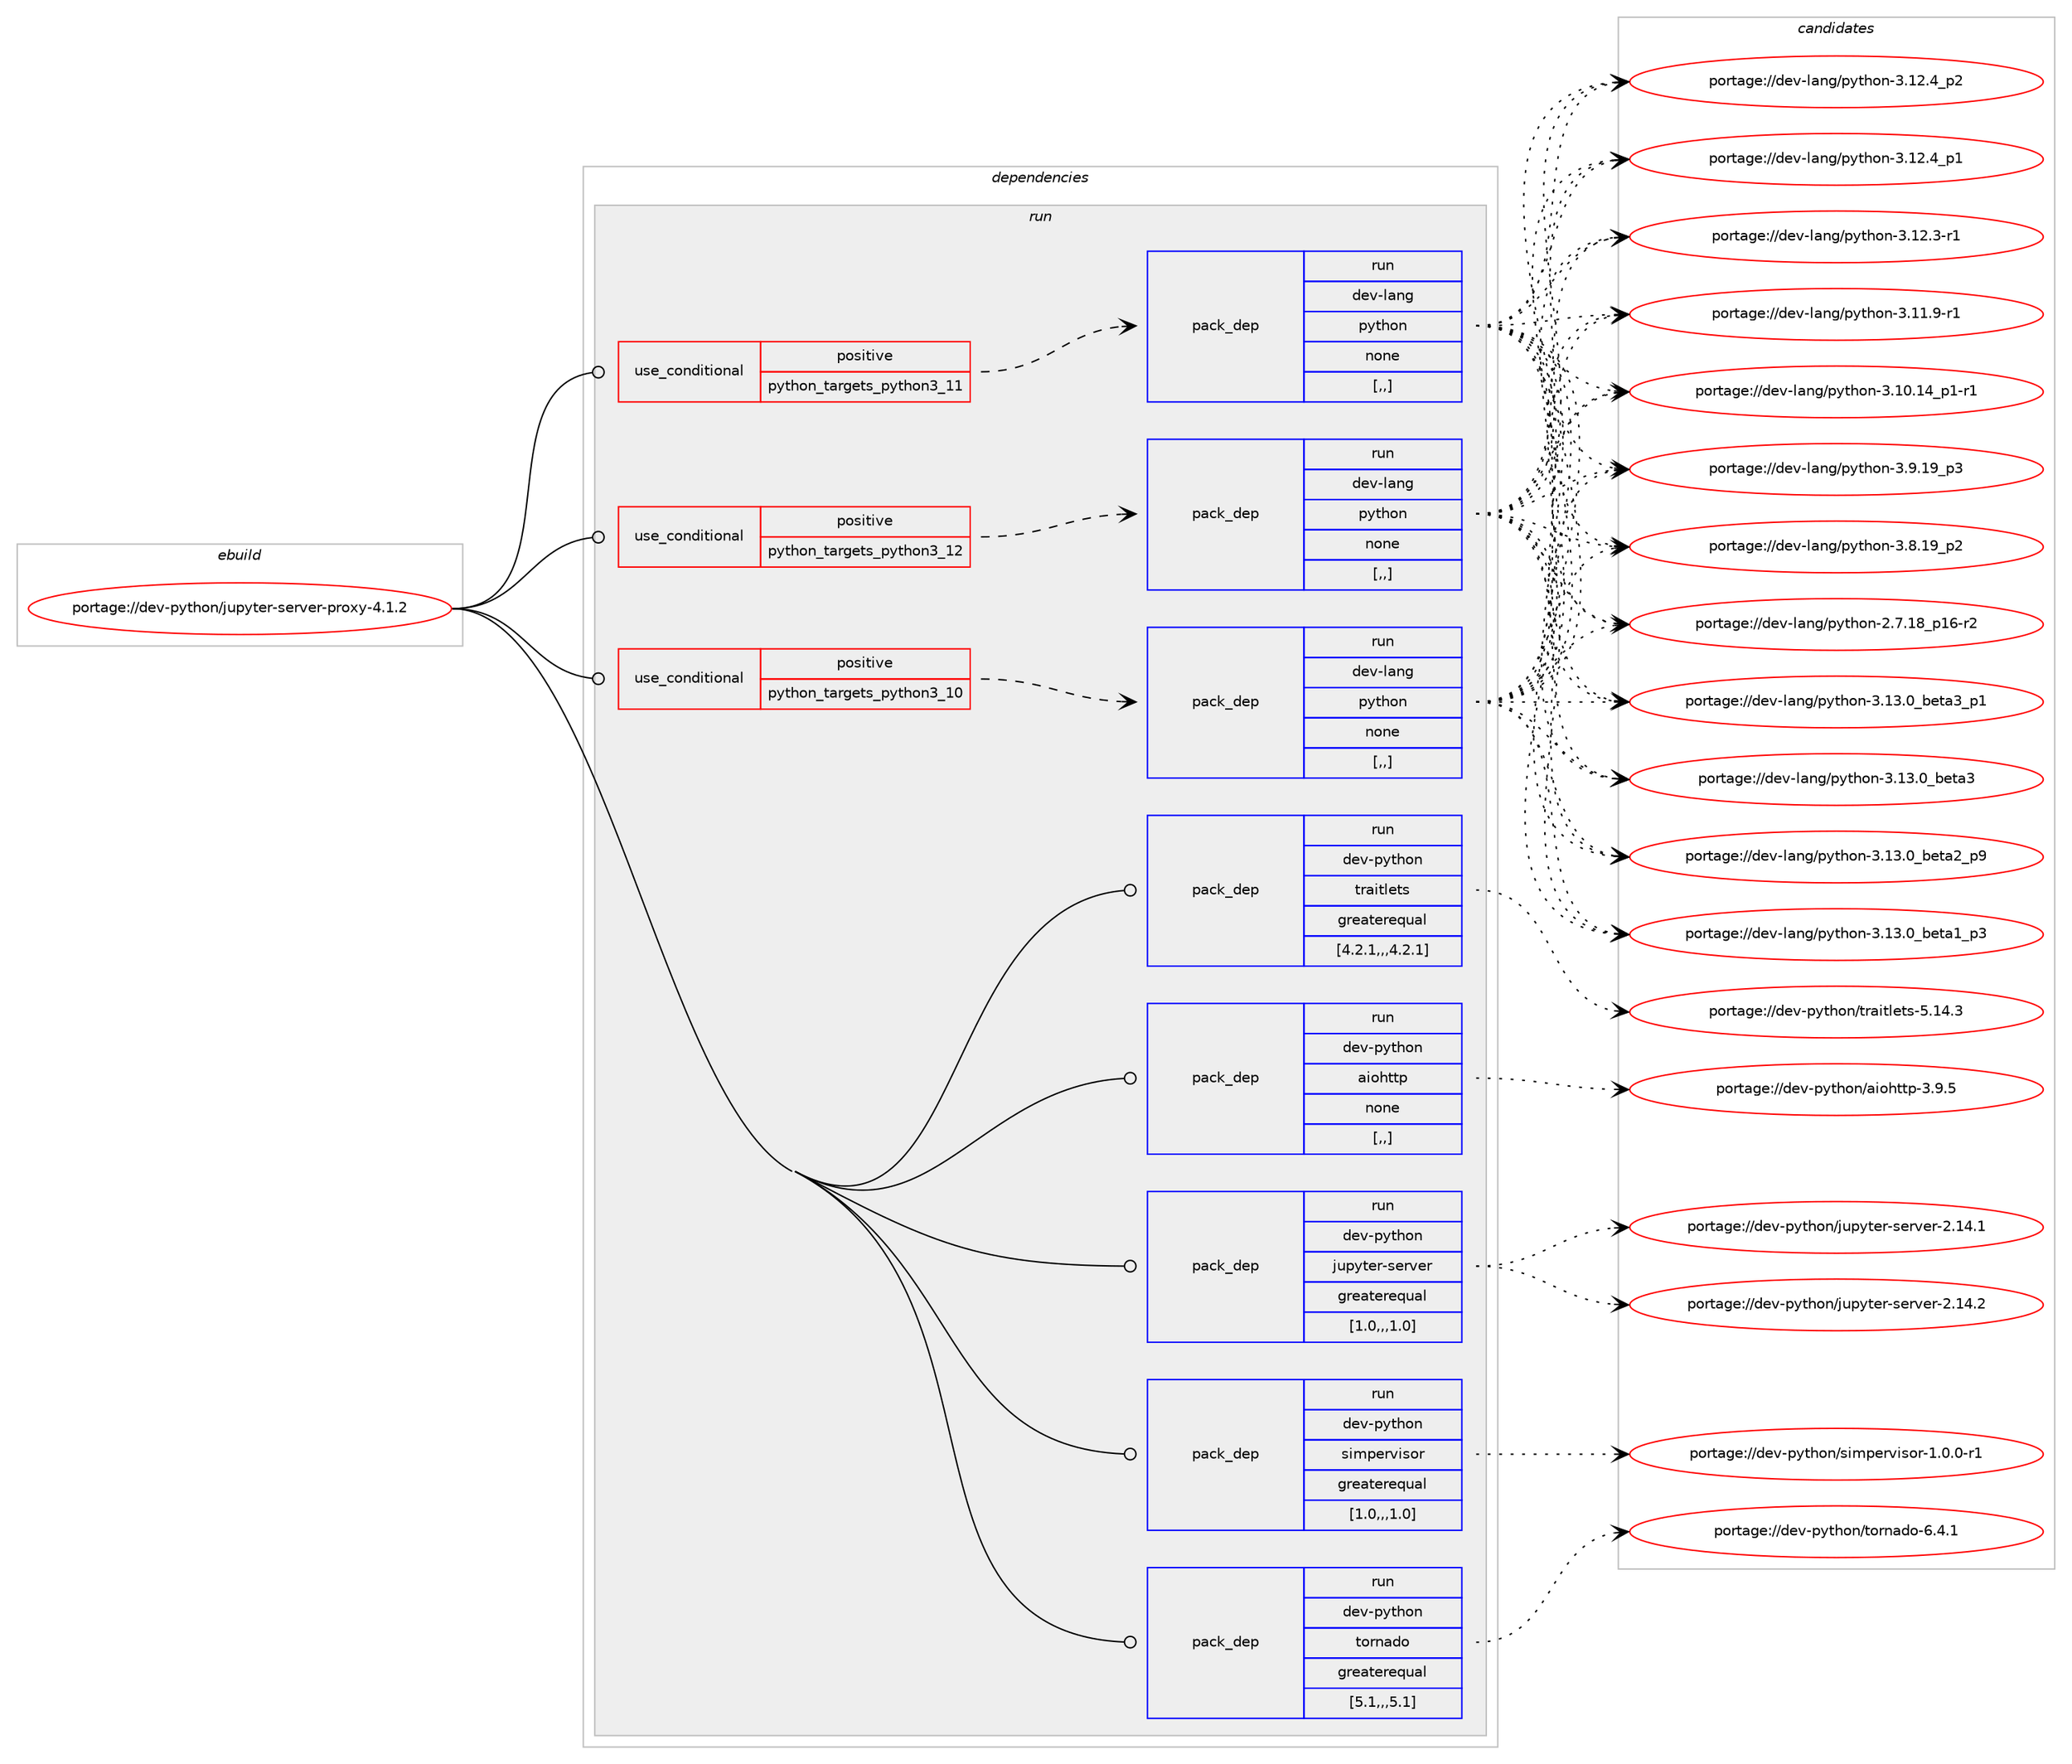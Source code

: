 digraph prolog {

# *************
# Graph options
# *************

newrank=true;
concentrate=true;
compound=true;
graph [rankdir=LR,fontname=Helvetica,fontsize=10,ranksep=1.5];#, ranksep=2.5, nodesep=0.2];
edge  [arrowhead=vee];
node  [fontname=Helvetica,fontsize=10];

# **********
# The ebuild
# **********

subgraph cluster_leftcol {
color=gray;
label=<<i>ebuild</i>>;
id [label="portage://dev-python/jupyter-server-proxy-4.1.2", color=red, width=4, href="../dev-python/jupyter-server-proxy-4.1.2.svg"];
}

# ****************
# The dependencies
# ****************

subgraph cluster_midcol {
color=gray;
label=<<i>dependencies</i>>;
subgraph cluster_compile {
fillcolor="#eeeeee";
style=filled;
label=<<i>compile</i>>;
}
subgraph cluster_compileandrun {
fillcolor="#eeeeee";
style=filled;
label=<<i>compile and run</i>>;
}
subgraph cluster_run {
fillcolor="#eeeeee";
style=filled;
label=<<i>run</i>>;
subgraph cond33952 {
dependency149068 [label=<<TABLE BORDER="0" CELLBORDER="1" CELLSPACING="0" CELLPADDING="4"><TR><TD ROWSPAN="3" CELLPADDING="10">use_conditional</TD></TR><TR><TD>positive</TD></TR><TR><TD>python_targets_python3_10</TD></TR></TABLE>>, shape=none, color=red];
subgraph pack113867 {
dependency149069 [label=<<TABLE BORDER="0" CELLBORDER="1" CELLSPACING="0" CELLPADDING="4" WIDTH="220"><TR><TD ROWSPAN="6" CELLPADDING="30">pack_dep</TD></TR><TR><TD WIDTH="110">run</TD></TR><TR><TD>dev-lang</TD></TR><TR><TD>python</TD></TR><TR><TD>none</TD></TR><TR><TD>[,,]</TD></TR></TABLE>>, shape=none, color=blue];
}
dependency149068:e -> dependency149069:w [weight=20,style="dashed",arrowhead="vee"];
}
id:e -> dependency149068:w [weight=20,style="solid",arrowhead="odot"];
subgraph cond33953 {
dependency149070 [label=<<TABLE BORDER="0" CELLBORDER="1" CELLSPACING="0" CELLPADDING="4"><TR><TD ROWSPAN="3" CELLPADDING="10">use_conditional</TD></TR><TR><TD>positive</TD></TR><TR><TD>python_targets_python3_11</TD></TR></TABLE>>, shape=none, color=red];
subgraph pack113868 {
dependency149071 [label=<<TABLE BORDER="0" CELLBORDER="1" CELLSPACING="0" CELLPADDING="4" WIDTH="220"><TR><TD ROWSPAN="6" CELLPADDING="30">pack_dep</TD></TR><TR><TD WIDTH="110">run</TD></TR><TR><TD>dev-lang</TD></TR><TR><TD>python</TD></TR><TR><TD>none</TD></TR><TR><TD>[,,]</TD></TR></TABLE>>, shape=none, color=blue];
}
dependency149070:e -> dependency149071:w [weight=20,style="dashed",arrowhead="vee"];
}
id:e -> dependency149070:w [weight=20,style="solid",arrowhead="odot"];
subgraph cond33954 {
dependency149072 [label=<<TABLE BORDER="0" CELLBORDER="1" CELLSPACING="0" CELLPADDING="4"><TR><TD ROWSPAN="3" CELLPADDING="10">use_conditional</TD></TR><TR><TD>positive</TD></TR><TR><TD>python_targets_python3_12</TD></TR></TABLE>>, shape=none, color=red];
subgraph pack113869 {
dependency149073 [label=<<TABLE BORDER="0" CELLBORDER="1" CELLSPACING="0" CELLPADDING="4" WIDTH="220"><TR><TD ROWSPAN="6" CELLPADDING="30">pack_dep</TD></TR><TR><TD WIDTH="110">run</TD></TR><TR><TD>dev-lang</TD></TR><TR><TD>python</TD></TR><TR><TD>none</TD></TR><TR><TD>[,,]</TD></TR></TABLE>>, shape=none, color=blue];
}
dependency149072:e -> dependency149073:w [weight=20,style="dashed",arrowhead="vee"];
}
id:e -> dependency149072:w [weight=20,style="solid",arrowhead="odot"];
subgraph pack113870 {
dependency149074 [label=<<TABLE BORDER="0" CELLBORDER="1" CELLSPACING="0" CELLPADDING="4" WIDTH="220"><TR><TD ROWSPAN="6" CELLPADDING="30">pack_dep</TD></TR><TR><TD WIDTH="110">run</TD></TR><TR><TD>dev-python</TD></TR><TR><TD>aiohttp</TD></TR><TR><TD>none</TD></TR><TR><TD>[,,]</TD></TR></TABLE>>, shape=none, color=blue];
}
id:e -> dependency149074:w [weight=20,style="solid",arrowhead="odot"];
subgraph pack113871 {
dependency149075 [label=<<TABLE BORDER="0" CELLBORDER="1" CELLSPACING="0" CELLPADDING="4" WIDTH="220"><TR><TD ROWSPAN="6" CELLPADDING="30">pack_dep</TD></TR><TR><TD WIDTH="110">run</TD></TR><TR><TD>dev-python</TD></TR><TR><TD>jupyter-server</TD></TR><TR><TD>greaterequal</TD></TR><TR><TD>[1.0,,,1.0]</TD></TR></TABLE>>, shape=none, color=blue];
}
id:e -> dependency149075:w [weight=20,style="solid",arrowhead="odot"];
subgraph pack113872 {
dependency149076 [label=<<TABLE BORDER="0" CELLBORDER="1" CELLSPACING="0" CELLPADDING="4" WIDTH="220"><TR><TD ROWSPAN="6" CELLPADDING="30">pack_dep</TD></TR><TR><TD WIDTH="110">run</TD></TR><TR><TD>dev-python</TD></TR><TR><TD>simpervisor</TD></TR><TR><TD>greaterequal</TD></TR><TR><TD>[1.0,,,1.0]</TD></TR></TABLE>>, shape=none, color=blue];
}
id:e -> dependency149076:w [weight=20,style="solid",arrowhead="odot"];
subgraph pack113873 {
dependency149077 [label=<<TABLE BORDER="0" CELLBORDER="1" CELLSPACING="0" CELLPADDING="4" WIDTH="220"><TR><TD ROWSPAN="6" CELLPADDING="30">pack_dep</TD></TR><TR><TD WIDTH="110">run</TD></TR><TR><TD>dev-python</TD></TR><TR><TD>tornado</TD></TR><TR><TD>greaterequal</TD></TR><TR><TD>[5.1,,,5.1]</TD></TR></TABLE>>, shape=none, color=blue];
}
id:e -> dependency149077:w [weight=20,style="solid",arrowhead="odot"];
subgraph pack113874 {
dependency149078 [label=<<TABLE BORDER="0" CELLBORDER="1" CELLSPACING="0" CELLPADDING="4" WIDTH="220"><TR><TD ROWSPAN="6" CELLPADDING="30">pack_dep</TD></TR><TR><TD WIDTH="110">run</TD></TR><TR><TD>dev-python</TD></TR><TR><TD>traitlets</TD></TR><TR><TD>greaterequal</TD></TR><TR><TD>[4.2.1,,,4.2.1]</TD></TR></TABLE>>, shape=none, color=blue];
}
id:e -> dependency149078:w [weight=20,style="solid",arrowhead="odot"];
}
}

# **************
# The candidates
# **************

subgraph cluster_choices {
rank=same;
color=gray;
label=<<i>candidates</i>>;

subgraph choice113867 {
color=black;
nodesep=1;
choice10010111845108971101034711212111610411111045514649514648959810111697519511249 [label="portage://dev-lang/python-3.13.0_beta3_p1", color=red, width=4,href="../dev-lang/python-3.13.0_beta3_p1.svg"];
choice1001011184510897110103471121211161041111104551464951464895981011169751 [label="portage://dev-lang/python-3.13.0_beta3", color=red, width=4,href="../dev-lang/python-3.13.0_beta3.svg"];
choice10010111845108971101034711212111610411111045514649514648959810111697509511257 [label="portage://dev-lang/python-3.13.0_beta2_p9", color=red, width=4,href="../dev-lang/python-3.13.0_beta2_p9.svg"];
choice10010111845108971101034711212111610411111045514649514648959810111697499511251 [label="portage://dev-lang/python-3.13.0_beta1_p3", color=red, width=4,href="../dev-lang/python-3.13.0_beta1_p3.svg"];
choice100101118451089711010347112121116104111110455146495046529511250 [label="portage://dev-lang/python-3.12.4_p2", color=red, width=4,href="../dev-lang/python-3.12.4_p2.svg"];
choice100101118451089711010347112121116104111110455146495046529511249 [label="portage://dev-lang/python-3.12.4_p1", color=red, width=4,href="../dev-lang/python-3.12.4_p1.svg"];
choice100101118451089711010347112121116104111110455146495046514511449 [label="portage://dev-lang/python-3.12.3-r1", color=red, width=4,href="../dev-lang/python-3.12.3-r1.svg"];
choice100101118451089711010347112121116104111110455146494946574511449 [label="portage://dev-lang/python-3.11.9-r1", color=red, width=4,href="../dev-lang/python-3.11.9-r1.svg"];
choice100101118451089711010347112121116104111110455146494846495295112494511449 [label="portage://dev-lang/python-3.10.14_p1-r1", color=red, width=4,href="../dev-lang/python-3.10.14_p1-r1.svg"];
choice100101118451089711010347112121116104111110455146574649579511251 [label="portage://dev-lang/python-3.9.19_p3", color=red, width=4,href="../dev-lang/python-3.9.19_p3.svg"];
choice100101118451089711010347112121116104111110455146564649579511250 [label="portage://dev-lang/python-3.8.19_p2", color=red, width=4,href="../dev-lang/python-3.8.19_p2.svg"];
choice100101118451089711010347112121116104111110455046554649569511249544511450 [label="portage://dev-lang/python-2.7.18_p16-r2", color=red, width=4,href="../dev-lang/python-2.7.18_p16-r2.svg"];
dependency149069:e -> choice10010111845108971101034711212111610411111045514649514648959810111697519511249:w [style=dotted,weight="100"];
dependency149069:e -> choice1001011184510897110103471121211161041111104551464951464895981011169751:w [style=dotted,weight="100"];
dependency149069:e -> choice10010111845108971101034711212111610411111045514649514648959810111697509511257:w [style=dotted,weight="100"];
dependency149069:e -> choice10010111845108971101034711212111610411111045514649514648959810111697499511251:w [style=dotted,weight="100"];
dependency149069:e -> choice100101118451089711010347112121116104111110455146495046529511250:w [style=dotted,weight="100"];
dependency149069:e -> choice100101118451089711010347112121116104111110455146495046529511249:w [style=dotted,weight="100"];
dependency149069:e -> choice100101118451089711010347112121116104111110455146495046514511449:w [style=dotted,weight="100"];
dependency149069:e -> choice100101118451089711010347112121116104111110455146494946574511449:w [style=dotted,weight="100"];
dependency149069:e -> choice100101118451089711010347112121116104111110455146494846495295112494511449:w [style=dotted,weight="100"];
dependency149069:e -> choice100101118451089711010347112121116104111110455146574649579511251:w [style=dotted,weight="100"];
dependency149069:e -> choice100101118451089711010347112121116104111110455146564649579511250:w [style=dotted,weight="100"];
dependency149069:e -> choice100101118451089711010347112121116104111110455046554649569511249544511450:w [style=dotted,weight="100"];
}
subgraph choice113868 {
color=black;
nodesep=1;
choice10010111845108971101034711212111610411111045514649514648959810111697519511249 [label="portage://dev-lang/python-3.13.0_beta3_p1", color=red, width=4,href="../dev-lang/python-3.13.0_beta3_p1.svg"];
choice1001011184510897110103471121211161041111104551464951464895981011169751 [label="portage://dev-lang/python-3.13.0_beta3", color=red, width=4,href="../dev-lang/python-3.13.0_beta3.svg"];
choice10010111845108971101034711212111610411111045514649514648959810111697509511257 [label="portage://dev-lang/python-3.13.0_beta2_p9", color=red, width=4,href="../dev-lang/python-3.13.0_beta2_p9.svg"];
choice10010111845108971101034711212111610411111045514649514648959810111697499511251 [label="portage://dev-lang/python-3.13.0_beta1_p3", color=red, width=4,href="../dev-lang/python-3.13.0_beta1_p3.svg"];
choice100101118451089711010347112121116104111110455146495046529511250 [label="portage://dev-lang/python-3.12.4_p2", color=red, width=4,href="../dev-lang/python-3.12.4_p2.svg"];
choice100101118451089711010347112121116104111110455146495046529511249 [label="portage://dev-lang/python-3.12.4_p1", color=red, width=4,href="../dev-lang/python-3.12.4_p1.svg"];
choice100101118451089711010347112121116104111110455146495046514511449 [label="portage://dev-lang/python-3.12.3-r1", color=red, width=4,href="../dev-lang/python-3.12.3-r1.svg"];
choice100101118451089711010347112121116104111110455146494946574511449 [label="portage://dev-lang/python-3.11.9-r1", color=red, width=4,href="../dev-lang/python-3.11.9-r1.svg"];
choice100101118451089711010347112121116104111110455146494846495295112494511449 [label="portage://dev-lang/python-3.10.14_p1-r1", color=red, width=4,href="../dev-lang/python-3.10.14_p1-r1.svg"];
choice100101118451089711010347112121116104111110455146574649579511251 [label="portage://dev-lang/python-3.9.19_p3", color=red, width=4,href="../dev-lang/python-3.9.19_p3.svg"];
choice100101118451089711010347112121116104111110455146564649579511250 [label="portage://dev-lang/python-3.8.19_p2", color=red, width=4,href="../dev-lang/python-3.8.19_p2.svg"];
choice100101118451089711010347112121116104111110455046554649569511249544511450 [label="portage://dev-lang/python-2.7.18_p16-r2", color=red, width=4,href="../dev-lang/python-2.7.18_p16-r2.svg"];
dependency149071:e -> choice10010111845108971101034711212111610411111045514649514648959810111697519511249:w [style=dotted,weight="100"];
dependency149071:e -> choice1001011184510897110103471121211161041111104551464951464895981011169751:w [style=dotted,weight="100"];
dependency149071:e -> choice10010111845108971101034711212111610411111045514649514648959810111697509511257:w [style=dotted,weight="100"];
dependency149071:e -> choice10010111845108971101034711212111610411111045514649514648959810111697499511251:w [style=dotted,weight="100"];
dependency149071:e -> choice100101118451089711010347112121116104111110455146495046529511250:w [style=dotted,weight="100"];
dependency149071:e -> choice100101118451089711010347112121116104111110455146495046529511249:w [style=dotted,weight="100"];
dependency149071:e -> choice100101118451089711010347112121116104111110455146495046514511449:w [style=dotted,weight="100"];
dependency149071:e -> choice100101118451089711010347112121116104111110455146494946574511449:w [style=dotted,weight="100"];
dependency149071:e -> choice100101118451089711010347112121116104111110455146494846495295112494511449:w [style=dotted,weight="100"];
dependency149071:e -> choice100101118451089711010347112121116104111110455146574649579511251:w [style=dotted,weight="100"];
dependency149071:e -> choice100101118451089711010347112121116104111110455146564649579511250:w [style=dotted,weight="100"];
dependency149071:e -> choice100101118451089711010347112121116104111110455046554649569511249544511450:w [style=dotted,weight="100"];
}
subgraph choice113869 {
color=black;
nodesep=1;
choice10010111845108971101034711212111610411111045514649514648959810111697519511249 [label="portage://dev-lang/python-3.13.0_beta3_p1", color=red, width=4,href="../dev-lang/python-3.13.0_beta3_p1.svg"];
choice1001011184510897110103471121211161041111104551464951464895981011169751 [label="portage://dev-lang/python-3.13.0_beta3", color=red, width=4,href="../dev-lang/python-3.13.0_beta3.svg"];
choice10010111845108971101034711212111610411111045514649514648959810111697509511257 [label="portage://dev-lang/python-3.13.0_beta2_p9", color=red, width=4,href="../dev-lang/python-3.13.0_beta2_p9.svg"];
choice10010111845108971101034711212111610411111045514649514648959810111697499511251 [label="portage://dev-lang/python-3.13.0_beta1_p3", color=red, width=4,href="../dev-lang/python-3.13.0_beta1_p3.svg"];
choice100101118451089711010347112121116104111110455146495046529511250 [label="portage://dev-lang/python-3.12.4_p2", color=red, width=4,href="../dev-lang/python-3.12.4_p2.svg"];
choice100101118451089711010347112121116104111110455146495046529511249 [label="portage://dev-lang/python-3.12.4_p1", color=red, width=4,href="../dev-lang/python-3.12.4_p1.svg"];
choice100101118451089711010347112121116104111110455146495046514511449 [label="portage://dev-lang/python-3.12.3-r1", color=red, width=4,href="../dev-lang/python-3.12.3-r1.svg"];
choice100101118451089711010347112121116104111110455146494946574511449 [label="portage://dev-lang/python-3.11.9-r1", color=red, width=4,href="../dev-lang/python-3.11.9-r1.svg"];
choice100101118451089711010347112121116104111110455146494846495295112494511449 [label="portage://dev-lang/python-3.10.14_p1-r1", color=red, width=4,href="../dev-lang/python-3.10.14_p1-r1.svg"];
choice100101118451089711010347112121116104111110455146574649579511251 [label="portage://dev-lang/python-3.9.19_p3", color=red, width=4,href="../dev-lang/python-3.9.19_p3.svg"];
choice100101118451089711010347112121116104111110455146564649579511250 [label="portage://dev-lang/python-3.8.19_p2", color=red, width=4,href="../dev-lang/python-3.8.19_p2.svg"];
choice100101118451089711010347112121116104111110455046554649569511249544511450 [label="portage://dev-lang/python-2.7.18_p16-r2", color=red, width=4,href="../dev-lang/python-2.7.18_p16-r2.svg"];
dependency149073:e -> choice10010111845108971101034711212111610411111045514649514648959810111697519511249:w [style=dotted,weight="100"];
dependency149073:e -> choice1001011184510897110103471121211161041111104551464951464895981011169751:w [style=dotted,weight="100"];
dependency149073:e -> choice10010111845108971101034711212111610411111045514649514648959810111697509511257:w [style=dotted,weight="100"];
dependency149073:e -> choice10010111845108971101034711212111610411111045514649514648959810111697499511251:w [style=dotted,weight="100"];
dependency149073:e -> choice100101118451089711010347112121116104111110455146495046529511250:w [style=dotted,weight="100"];
dependency149073:e -> choice100101118451089711010347112121116104111110455146495046529511249:w [style=dotted,weight="100"];
dependency149073:e -> choice100101118451089711010347112121116104111110455146495046514511449:w [style=dotted,weight="100"];
dependency149073:e -> choice100101118451089711010347112121116104111110455146494946574511449:w [style=dotted,weight="100"];
dependency149073:e -> choice100101118451089711010347112121116104111110455146494846495295112494511449:w [style=dotted,weight="100"];
dependency149073:e -> choice100101118451089711010347112121116104111110455146574649579511251:w [style=dotted,weight="100"];
dependency149073:e -> choice100101118451089711010347112121116104111110455146564649579511250:w [style=dotted,weight="100"];
dependency149073:e -> choice100101118451089711010347112121116104111110455046554649569511249544511450:w [style=dotted,weight="100"];
}
subgraph choice113870 {
color=black;
nodesep=1;
choice100101118451121211161041111104797105111104116116112455146574653 [label="portage://dev-python/aiohttp-3.9.5", color=red, width=4,href="../dev-python/aiohttp-3.9.5.svg"];
dependency149074:e -> choice100101118451121211161041111104797105111104116116112455146574653:w [style=dotted,weight="100"];
}
subgraph choice113871 {
color=black;
nodesep=1;
choice10010111845112121116104111110471061171121211161011144511510111411810111445504649524650 [label="portage://dev-python/jupyter-server-2.14.2", color=red, width=4,href="../dev-python/jupyter-server-2.14.2.svg"];
choice10010111845112121116104111110471061171121211161011144511510111411810111445504649524649 [label="portage://dev-python/jupyter-server-2.14.1", color=red, width=4,href="../dev-python/jupyter-server-2.14.1.svg"];
dependency149075:e -> choice10010111845112121116104111110471061171121211161011144511510111411810111445504649524650:w [style=dotted,weight="100"];
dependency149075:e -> choice10010111845112121116104111110471061171121211161011144511510111411810111445504649524649:w [style=dotted,weight="100"];
}
subgraph choice113872 {
color=black;
nodesep=1;
choice10010111845112121116104111110471151051091121011141181051151111144549464846484511449 [label="portage://dev-python/simpervisor-1.0.0-r1", color=red, width=4,href="../dev-python/simpervisor-1.0.0-r1.svg"];
dependency149076:e -> choice10010111845112121116104111110471151051091121011141181051151111144549464846484511449:w [style=dotted,weight="100"];
}
subgraph choice113873 {
color=black;
nodesep=1;
choice100101118451121211161041111104711611111411097100111455446524649 [label="portage://dev-python/tornado-6.4.1", color=red, width=4,href="../dev-python/tornado-6.4.1.svg"];
dependency149077:e -> choice100101118451121211161041111104711611111411097100111455446524649:w [style=dotted,weight="100"];
}
subgraph choice113874 {
color=black;
nodesep=1;
choice10010111845112121116104111110471161149710511610810111611545534649524651 [label="portage://dev-python/traitlets-5.14.3", color=red, width=4,href="../dev-python/traitlets-5.14.3.svg"];
dependency149078:e -> choice10010111845112121116104111110471161149710511610810111611545534649524651:w [style=dotted,weight="100"];
}
}

}
